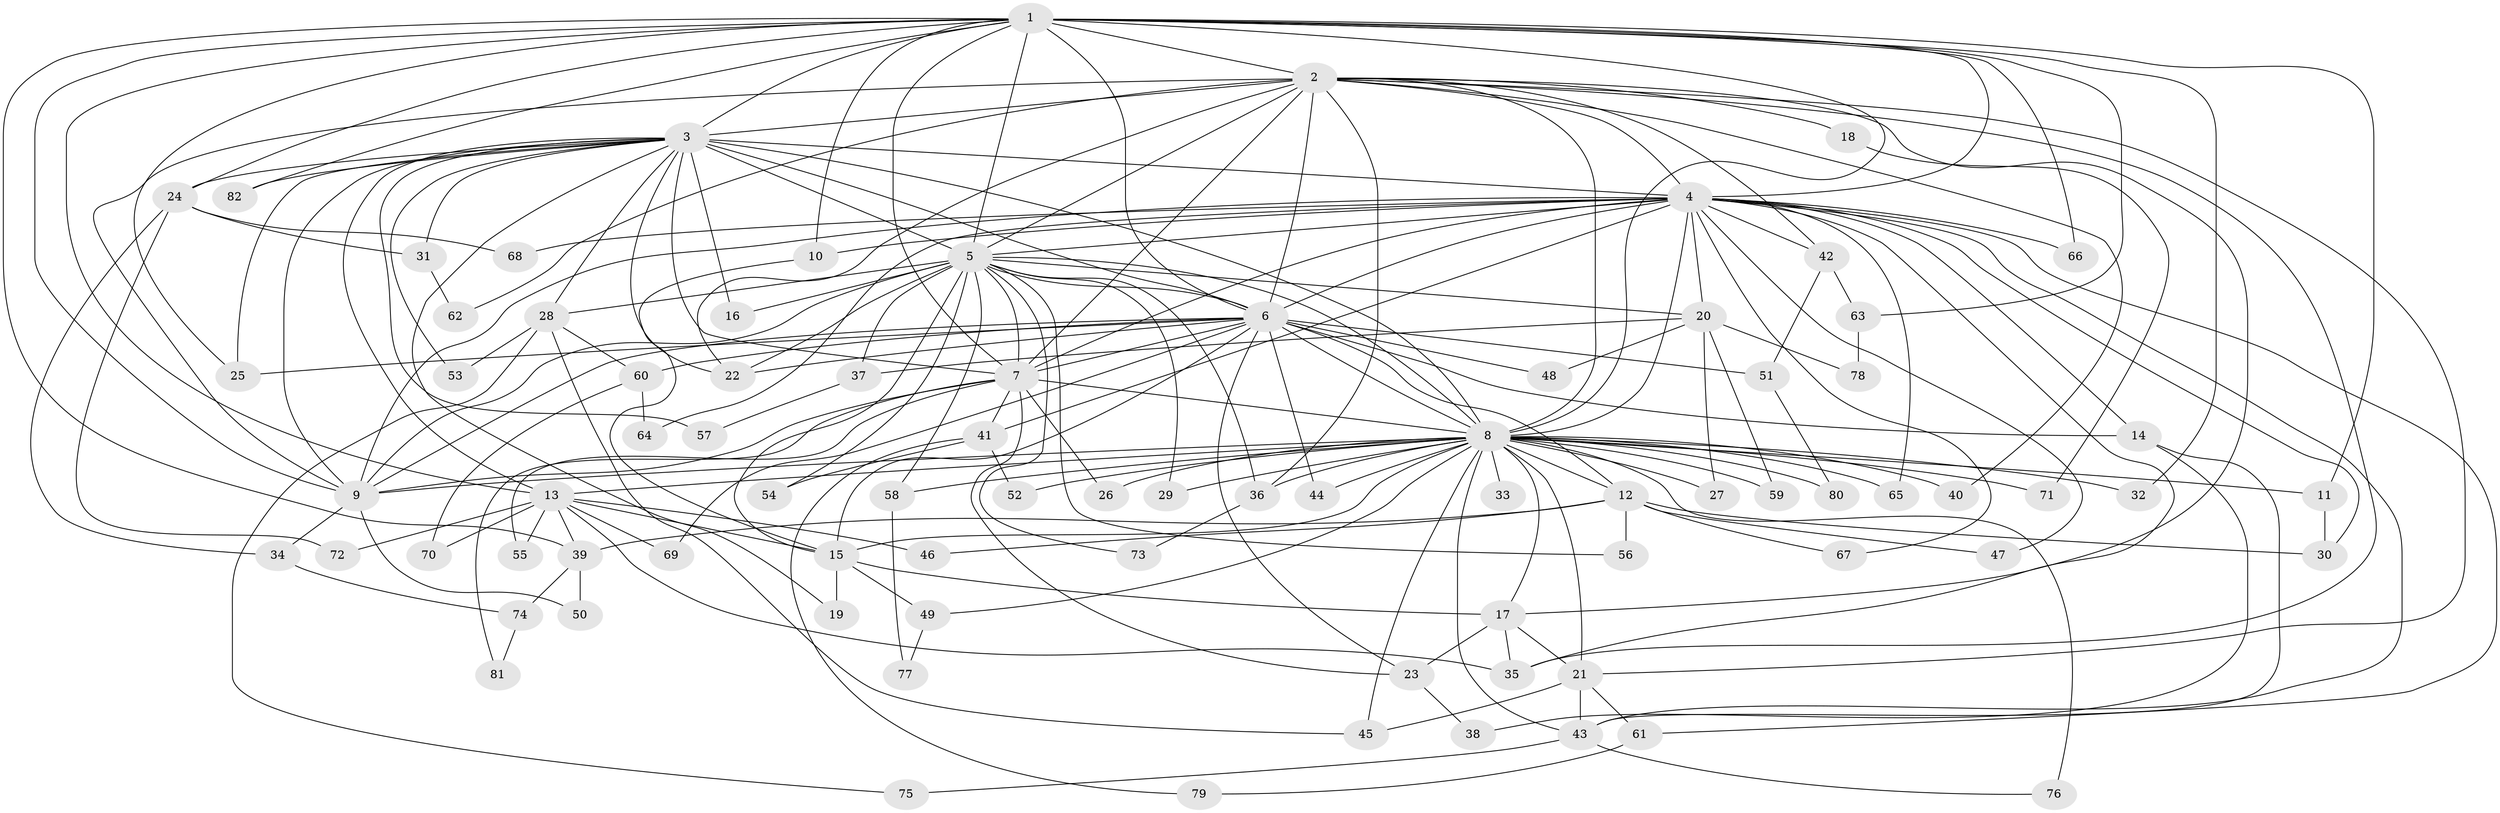 // original degree distribution, {21: 0.008547008547008548, 20: 0.008547008547008548, 15: 0.008547008547008548, 26: 0.008547008547008548, 24: 0.008547008547008548, 25: 0.008547008547008548, 19: 0.008547008547008548, 14: 0.008547008547008548, 38: 0.008547008547008548, 12: 0.008547008547008548, 3: 0.19658119658119658, 4: 0.08547008547008547, 10: 0.008547008547008548, 5: 0.05128205128205128, 6: 0.03418803418803419, 2: 0.5299145299145299, 7: 0.008547008547008548}
// Generated by graph-tools (version 1.1) at 2025/49/03/04/25 22:49:30]
// undirected, 82 vertices, 198 edges
graph export_dot {
  node [color=gray90,style=filled];
  1;
  2;
  3;
  4;
  5;
  6;
  7;
  8;
  9;
  10;
  11;
  12;
  13;
  14;
  15;
  16;
  17;
  18;
  19;
  20;
  21;
  22;
  23;
  24;
  25;
  26;
  27;
  28;
  29;
  30;
  31;
  32;
  33;
  34;
  35;
  36;
  37;
  38;
  39;
  40;
  41;
  42;
  43;
  44;
  45;
  46;
  47;
  48;
  49;
  50;
  51;
  52;
  53;
  54;
  55;
  56;
  57;
  58;
  59;
  60;
  61;
  62;
  63;
  64;
  65;
  66;
  67;
  68;
  69;
  70;
  71;
  72;
  73;
  74;
  75;
  76;
  77;
  78;
  79;
  80;
  81;
  82;
  1 -- 2 [weight=1.0];
  1 -- 3 [weight=2.0];
  1 -- 4 [weight=2.0];
  1 -- 5 [weight=2.0];
  1 -- 6 [weight=2.0];
  1 -- 7 [weight=1.0];
  1 -- 8 [weight=1.0];
  1 -- 9 [weight=1.0];
  1 -- 10 [weight=1.0];
  1 -- 11 [weight=1.0];
  1 -- 13 [weight=1.0];
  1 -- 24 [weight=1.0];
  1 -- 25 [weight=1.0];
  1 -- 32 [weight=1.0];
  1 -- 39 [weight=1.0];
  1 -- 63 [weight=1.0];
  1 -- 66 [weight=1.0];
  1 -- 82 [weight=1.0];
  2 -- 3 [weight=2.0];
  2 -- 4 [weight=1.0];
  2 -- 5 [weight=2.0];
  2 -- 6 [weight=1.0];
  2 -- 7 [weight=1.0];
  2 -- 8 [weight=1.0];
  2 -- 9 [weight=1.0];
  2 -- 17 [weight=1.0];
  2 -- 18 [weight=1.0];
  2 -- 21 [weight=1.0];
  2 -- 22 [weight=1.0];
  2 -- 35 [weight=1.0];
  2 -- 36 [weight=1.0];
  2 -- 40 [weight=1.0];
  2 -- 42 [weight=1.0];
  2 -- 62 [weight=1.0];
  3 -- 4 [weight=2.0];
  3 -- 5 [weight=2.0];
  3 -- 6 [weight=3.0];
  3 -- 7 [weight=2.0];
  3 -- 8 [weight=2.0];
  3 -- 9 [weight=2.0];
  3 -- 13 [weight=1.0];
  3 -- 16 [weight=1.0];
  3 -- 19 [weight=1.0];
  3 -- 22 [weight=1.0];
  3 -- 24 [weight=1.0];
  3 -- 25 [weight=1.0];
  3 -- 28 [weight=3.0];
  3 -- 31 [weight=1.0];
  3 -- 53 [weight=1.0];
  3 -- 57 [weight=1.0];
  3 -- 82 [weight=1.0];
  4 -- 5 [weight=1.0];
  4 -- 6 [weight=2.0];
  4 -- 7 [weight=1.0];
  4 -- 8 [weight=1.0];
  4 -- 9 [weight=1.0];
  4 -- 10 [weight=1.0];
  4 -- 14 [weight=1.0];
  4 -- 20 [weight=1.0];
  4 -- 30 [weight=1.0];
  4 -- 35 [weight=1.0];
  4 -- 41 [weight=1.0];
  4 -- 42 [weight=1.0];
  4 -- 43 [weight=1.0];
  4 -- 47 [weight=1.0];
  4 -- 61 [weight=1.0];
  4 -- 64 [weight=1.0];
  4 -- 65 [weight=1.0];
  4 -- 66 [weight=1.0];
  4 -- 67 [weight=1.0];
  4 -- 68 [weight=1.0];
  5 -- 6 [weight=1.0];
  5 -- 7 [weight=1.0];
  5 -- 8 [weight=2.0];
  5 -- 9 [weight=1.0];
  5 -- 15 [weight=1.0];
  5 -- 16 [weight=1.0];
  5 -- 20 [weight=1.0];
  5 -- 22 [weight=1.0];
  5 -- 28 [weight=1.0];
  5 -- 29 [weight=1.0];
  5 -- 36 [weight=1.0];
  5 -- 37 [weight=1.0];
  5 -- 54 [weight=1.0];
  5 -- 56 [weight=1.0];
  5 -- 58 [weight=1.0];
  5 -- 73 [weight=1.0];
  6 -- 7 [weight=1.0];
  6 -- 8 [weight=1.0];
  6 -- 9 [weight=2.0];
  6 -- 12 [weight=1.0];
  6 -- 14 [weight=1.0];
  6 -- 15 [weight=1.0];
  6 -- 22 [weight=1.0];
  6 -- 23 [weight=1.0];
  6 -- 25 [weight=1.0];
  6 -- 44 [weight=1.0];
  6 -- 48 [weight=1.0];
  6 -- 51 [weight=1.0];
  6 -- 60 [weight=1.0];
  6 -- 69 [weight=1.0];
  7 -- 8 [weight=1.0];
  7 -- 9 [weight=1.0];
  7 -- 23 [weight=1.0];
  7 -- 26 [weight=1.0];
  7 -- 41 [weight=1.0];
  7 -- 55 [weight=1.0];
  7 -- 81 [weight=1.0];
  8 -- 9 [weight=1.0];
  8 -- 11 [weight=1.0];
  8 -- 12 [weight=1.0];
  8 -- 13 [weight=2.0];
  8 -- 15 [weight=1.0];
  8 -- 17 [weight=1.0];
  8 -- 21 [weight=3.0];
  8 -- 26 [weight=1.0];
  8 -- 27 [weight=1.0];
  8 -- 29 [weight=1.0];
  8 -- 32 [weight=1.0];
  8 -- 33 [weight=1.0];
  8 -- 36 [weight=1.0];
  8 -- 40 [weight=1.0];
  8 -- 43 [weight=1.0];
  8 -- 44 [weight=1.0];
  8 -- 45 [weight=1.0];
  8 -- 49 [weight=1.0];
  8 -- 52 [weight=1.0];
  8 -- 58 [weight=1.0];
  8 -- 59 [weight=1.0];
  8 -- 65 [weight=1.0];
  8 -- 71 [weight=1.0];
  8 -- 76 [weight=1.0];
  8 -- 80 [weight=1.0];
  9 -- 34 [weight=1.0];
  9 -- 50 [weight=1.0];
  10 -- 15 [weight=1.0];
  11 -- 30 [weight=1.0];
  12 -- 30 [weight=1.0];
  12 -- 39 [weight=1.0];
  12 -- 46 [weight=1.0];
  12 -- 47 [weight=1.0];
  12 -- 56 [weight=1.0];
  12 -- 67 [weight=1.0];
  13 -- 15 [weight=1.0];
  13 -- 35 [weight=1.0];
  13 -- 39 [weight=1.0];
  13 -- 46 [weight=1.0];
  13 -- 55 [weight=1.0];
  13 -- 69 [weight=1.0];
  13 -- 70 [weight=1.0];
  13 -- 72 [weight=1.0];
  14 -- 38 [weight=1.0];
  14 -- 43 [weight=1.0];
  15 -- 17 [weight=1.0];
  15 -- 19 [weight=1.0];
  15 -- 49 [weight=1.0];
  17 -- 21 [weight=1.0];
  17 -- 23 [weight=1.0];
  17 -- 35 [weight=1.0];
  18 -- 71 [weight=1.0];
  20 -- 27 [weight=1.0];
  20 -- 37 [weight=1.0];
  20 -- 48 [weight=1.0];
  20 -- 59 [weight=1.0];
  20 -- 78 [weight=1.0];
  21 -- 43 [weight=1.0];
  21 -- 45 [weight=1.0];
  21 -- 61 [weight=1.0];
  23 -- 38 [weight=1.0];
  24 -- 31 [weight=1.0];
  24 -- 34 [weight=1.0];
  24 -- 68 [weight=1.0];
  24 -- 72 [weight=1.0];
  28 -- 45 [weight=1.0];
  28 -- 53 [weight=1.0];
  28 -- 60 [weight=1.0];
  28 -- 75 [weight=1.0];
  31 -- 62 [weight=1.0];
  34 -- 74 [weight=1.0];
  36 -- 73 [weight=1.0];
  37 -- 57 [weight=1.0];
  39 -- 50 [weight=1.0];
  39 -- 74 [weight=1.0];
  41 -- 52 [weight=1.0];
  41 -- 54 [weight=1.0];
  41 -- 79 [weight=1.0];
  42 -- 51 [weight=1.0];
  42 -- 63 [weight=1.0];
  43 -- 75 [weight=1.0];
  43 -- 76 [weight=1.0];
  49 -- 77 [weight=1.0];
  51 -- 80 [weight=1.0];
  58 -- 77 [weight=1.0];
  60 -- 64 [weight=1.0];
  60 -- 70 [weight=1.0];
  61 -- 79 [weight=1.0];
  63 -- 78 [weight=1.0];
  74 -- 81 [weight=1.0];
}
